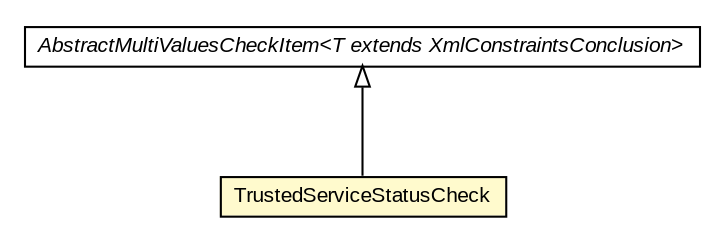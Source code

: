 #!/usr/local/bin/dot
#
# Class diagram 
# Generated by UMLGraph version R5_6-24-gf6e263 (http://www.umlgraph.org/)
#

digraph G {
	edge [fontname="arial",fontsize=10,labelfontname="arial",labelfontsize=10];
	node [fontname="arial",fontsize=10,shape=plaintext];
	nodesep=0.25;
	ranksep=0.5;
	// eu.europa.esig.dss.validation.process.bbb.AbstractMultiValuesCheckItem<T extends eu.europa.esig.dss.jaxb.detailedreport.XmlConstraintsConclusion>
	c744169 [label=<<table title="eu.europa.esig.dss.validation.process.bbb.AbstractMultiValuesCheckItem" border="0" cellborder="1" cellspacing="0" cellpadding="2" port="p" href="../../AbstractMultiValuesCheckItem.html">
		<tr><td><table border="0" cellspacing="0" cellpadding="1">
<tr><td align="center" balign="center"><font face="arial italic"> AbstractMultiValuesCheckItem&lt;T extends XmlConstraintsConclusion&gt; </font></td></tr>
		</table></td></tr>
		</table>>, URL="../../AbstractMultiValuesCheckItem.html", fontname="arial", fontcolor="black", fontsize=10.0];
	// eu.europa.esig.dss.validation.process.bbb.xcv.checks.TrustedServiceStatusCheck
	c744211 [label=<<table title="eu.europa.esig.dss.validation.process.bbb.xcv.checks.TrustedServiceStatusCheck" border="0" cellborder="1" cellspacing="0" cellpadding="2" port="p" bgcolor="lemonChiffon" href="./TrustedServiceStatusCheck.html">
		<tr><td><table border="0" cellspacing="0" cellpadding="1">
<tr><td align="center" balign="center"> TrustedServiceStatusCheck </td></tr>
		</table></td></tr>
		</table>>, URL="./TrustedServiceStatusCheck.html", fontname="arial", fontcolor="black", fontsize=10.0];
	//eu.europa.esig.dss.validation.process.bbb.xcv.checks.TrustedServiceStatusCheck extends eu.europa.esig.dss.validation.process.bbb.AbstractMultiValuesCheckItem<eu.europa.esig.dss.jaxb.detailedreport.XmlXCV>
	c744169:p -> c744211:p [dir=back,arrowtail=empty];
}

